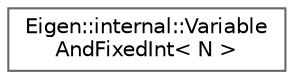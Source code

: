 digraph "Graphical Class Hierarchy"
{
 // LATEX_PDF_SIZE
  bgcolor="transparent";
  edge [fontname=Helvetica,fontsize=10,labelfontname=Helvetica,labelfontsize=10];
  node [fontname=Helvetica,fontsize=10,shape=box,height=0.2,width=0.4];
  rankdir="LR";
  Node0 [id="Node000000",label="Eigen::internal::Variable\lAndFixedInt\< N \>",height=0.2,width=0.4,color="grey40", fillcolor="white", style="filled",URL="$classEigen_1_1internal_1_1VariableAndFixedInt.html",tooltip=" "];
}
